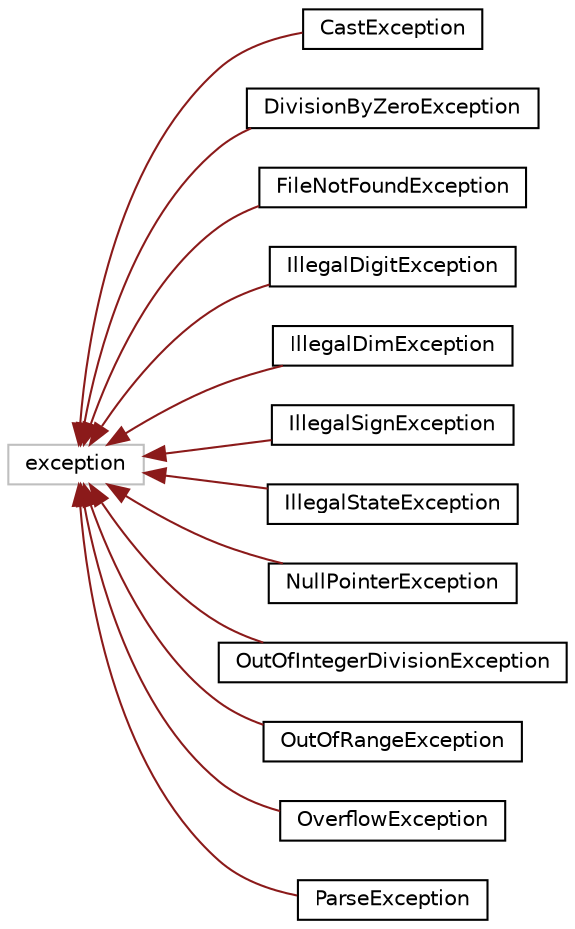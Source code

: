 digraph "Graphical Class Hierarchy"
{
 // LATEX_PDF_SIZE
  edge [fontname="Helvetica",fontsize="10",labelfontname="Helvetica",labelfontsize="10"];
  node [fontname="Helvetica",fontsize="10",shape=record];
  rankdir="LR";
  Node14 [label="exception",height=0.2,width=0.4,color="grey75", fillcolor="white", style="filled",tooltip=" "];
  Node14 -> Node0 [dir="back",color="firebrick4",fontsize="10",style="solid",fontname="Helvetica"];
  Node0 [label="CastException",height=0.2,width=0.4,color="black", fillcolor="white", style="filled",URL="$classCastException.html",tooltip="Header file that describes CastException."];
  Node14 -> Node16 [dir="back",color="firebrick4",fontsize="10",style="solid",fontname="Helvetica"];
  Node16 [label="DivisionByZeroException",height=0.2,width=0.4,color="black", fillcolor="white", style="filled",URL="$classDivisionByZeroException.html",tooltip="Header file that describes DivisionByZeroException."];
  Node14 -> Node17 [dir="back",color="firebrick4",fontsize="10",style="solid",fontname="Helvetica"];
  Node17 [label="FileNotFoundException",height=0.2,width=0.4,color="black", fillcolor="white", style="filled",URL="$classFileNotFoundException.html",tooltip="Header file that describes FileNotFoundException."];
  Node14 -> Node18 [dir="back",color="firebrick4",fontsize="10",style="solid",fontname="Helvetica"];
  Node18 [label="IllegalDigitException",height=0.2,width=0.4,color="black", fillcolor="white", style="filled",URL="$classIllegalDigitException.html",tooltip="Header file that describes IllegalDigitException."];
  Node14 -> Node19 [dir="back",color="firebrick4",fontsize="10",style="solid",fontname="Helvetica"];
  Node19 [label="IllegalDimException",height=0.2,width=0.4,color="black", fillcolor="white", style="filled",URL="$classIllegalDimException.html",tooltip="Header file that describes IllegalDimException."];
  Node14 -> Node20 [dir="back",color="firebrick4",fontsize="10",style="solid",fontname="Helvetica"];
  Node20 [label="IllegalSignException",height=0.2,width=0.4,color="black", fillcolor="white", style="filled",URL="$classIllegalSignException.html",tooltip="Header file that describes IllegalSignException."];
  Node14 -> Node21 [dir="back",color="firebrick4",fontsize="10",style="solid",fontname="Helvetica"];
  Node21 [label="IllegalStateException",height=0.2,width=0.4,color="black", fillcolor="white", style="filled",URL="$classIllegalStateException.html",tooltip="Header file that describes IllegalDigitException."];
  Node14 -> Node22 [dir="back",color="firebrick4",fontsize="10",style="solid",fontname="Helvetica"];
  Node22 [label="NullPointerException",height=0.2,width=0.4,color="black", fillcolor="white", style="filled",URL="$classNullPointerException.html",tooltip="Header file that describes NullPointerException."];
  Node14 -> Node23 [dir="back",color="firebrick4",fontsize="10",style="solid",fontname="Helvetica"];
  Node23 [label="OutOfIntegerDivisionException",height=0.2,width=0.4,color="black", fillcolor="white", style="filled",URL="$classOutOfIntegerDivisionException.html",tooltip="Header file that describes out of integer division exception."];
  Node14 -> Node24 [dir="back",color="firebrick4",fontsize="10",style="solid",fontname="Helvetica"];
  Node24 [label="OutOfRangeException",height=0.2,width=0.4,color="black", fillcolor="white", style="filled",URL="$classOutOfRangeException.html",tooltip="Header file that describes OutOfRangeException."];
  Node14 -> Node25 [dir="back",color="firebrick4",fontsize="10",style="solid",fontname="Helvetica"];
  Node25 [label="OverflowException",height=0.2,width=0.4,color="black", fillcolor="white", style="filled",URL="$classOverflowException.html",tooltip="Header file that describes overflow exception."];
  Node14 -> Node26 [dir="back",color="firebrick4",fontsize="10",style="solid",fontname="Helvetica"];
  Node26 [label="ParseException",height=0.2,width=0.4,color="black", fillcolor="white", style="filled",URL="$classParseException.html",tooltip="Header file that describes parse exception."];
}

